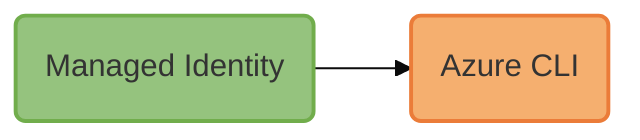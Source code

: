 ---
ms.topic: include
ms.date: 08/07/2024
---

%% STEPS TO GENERATE IMAGE
%% =======================
%% 1. Install mermaid CLI v10.9.1 (see https://github.com/mermaid-js/mermaid-cli/blob/master/README.md):
%%    npm i -g @mermaid-js/mermaid-cli@10.9.1
%% 2. Run command: mmdc -i chained-token-credential-auth-flow.mmd -o ../../media/mermaidjs/chained-token-credential-auth-flow.svg

%%{
  init: {
    'theme': 'base',
    'themeVariables': {
      'tertiaryBorderColor': '#fff',
      'tertiaryColor': '#fff'
    }
  }
}%%

flowchart LR;
    C(Managed Identity):::deployed --> D(Azure CLI):::developer;

    %% Define styles for credential type boxes
    classDef deployed fill:#95C37E, stroke:#71AD4C, stroke-width:2px;
    classDef developer fill:#F5AF6F, stroke:#EB7C39, stroke-width:2px;